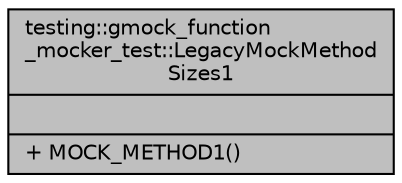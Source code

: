 digraph "testing::gmock_function_mocker_test::LegacyMockMethodSizes1"
{
 // LATEX_PDF_SIZE
  bgcolor="transparent";
  edge [fontname="Helvetica",fontsize="10",labelfontname="Helvetica",labelfontsize="10"];
  node [fontname="Helvetica",fontsize="10",shape=record];
  Node1 [label="{testing::gmock_function\l_mocker_test::LegacyMockMethod\lSizes1\n||+ MOCK_METHOD1()\l}",height=0.2,width=0.4,color="black", fillcolor="grey75", style="filled", fontcolor="black",tooltip=" "];
}
